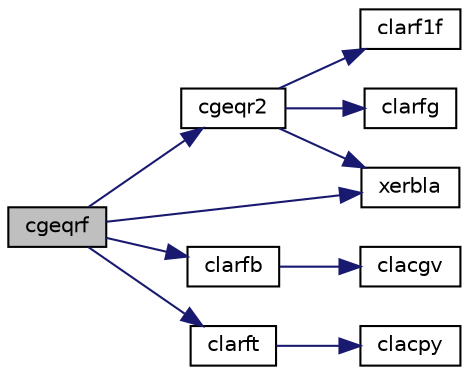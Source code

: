 digraph "cgeqrf"
{
 // LATEX_PDF_SIZE
  edge [fontname="Helvetica",fontsize="10",labelfontname="Helvetica",labelfontsize="10"];
  node [fontname="Helvetica",fontsize="10",shape=record];
  rankdir="LR";
  Node1 [label="cgeqrf",height=0.2,width=0.4,color="black", fillcolor="grey75", style="filled", fontcolor="black",tooltip="CGEQRF"];
  Node1 -> Node2 [color="midnightblue",fontsize="10",style="solid",fontname="Helvetica"];
  Node2 [label="cgeqr2",height=0.2,width=0.4,color="black", fillcolor="white", style="filled",URL="$cgeqr2_8f.html#a134d9e0dc9857945b85acc090ca19ade",tooltip="CGEQR2 computes the QR factorization of a general rectangular matrix using an unblocked algorithm."];
  Node2 -> Node3 [color="midnightblue",fontsize="10",style="solid",fontname="Helvetica"];
  Node3 [label="clarf1f",height=0.2,width=0.4,color="black", fillcolor="white", style="filled",URL="$clarf1f_8f.html#a3e28406862b5295433c9210497d2c392",tooltip="CLARF1F applies an elementary reflector to a general rectangular"];
  Node2 -> Node4 [color="midnightblue",fontsize="10",style="solid",fontname="Helvetica"];
  Node4 [label="clarfg",height=0.2,width=0.4,color="black", fillcolor="white", style="filled",URL="$clarfg_8f.html#ab546cf8718b98ecdc6aae99a34ffb1bf",tooltip="CLARFG generates an elementary reflector (Householder matrix)."];
  Node2 -> Node5 [color="midnightblue",fontsize="10",style="solid",fontname="Helvetica"];
  Node5 [label="xerbla",height=0.2,width=0.4,color="black", fillcolor="white", style="filled",URL="$xerbla_8f.html#a377ee61015baf8dea7770b3a404b1c07",tooltip="XERBLA"];
  Node1 -> Node6 [color="midnightblue",fontsize="10",style="solid",fontname="Helvetica"];
  Node6 [label="clarfb",height=0.2,width=0.4,color="black", fillcolor="white", style="filled",URL="$clarfb_8f.html#a625578c63463d61350ee393cd3f9aeb6",tooltip="CLARFB applies a block reflector or its conjugate-transpose to a general rectangular matrix."];
  Node6 -> Node7 [color="midnightblue",fontsize="10",style="solid",fontname="Helvetica"];
  Node7 [label="clacgv",height=0.2,width=0.4,color="black", fillcolor="white", style="filled",URL="$clacgv_8f.html#a0ff51770edb0cdc7328fdae7ace7954e",tooltip="CLACGV conjugates a complex vector."];
  Node1 -> Node8 [color="midnightblue",fontsize="10",style="solid",fontname="Helvetica"];
  Node8 [label="clarft",height=0.2,width=0.4,color="black", fillcolor="white", style="filled",URL="$clarft_8f.html#ace2252c98183bbc6395b1e355342b8e5",tooltip="CLARFT forms the triangular factor T of a block reflector H = I - vtvH"];
  Node8 -> Node9 [color="midnightblue",fontsize="10",style="solid",fontname="Helvetica"];
  Node9 [label="clacpy",height=0.2,width=0.4,color="black", fillcolor="white", style="filled",URL="$clacpy_8f.html#afcee53f42831342f7c863bfc55d2d159",tooltip="CLACPY copies all or part of one two-dimensional array to another."];
  Node1 -> Node5 [color="midnightblue",fontsize="10",style="solid",fontname="Helvetica"];
}
